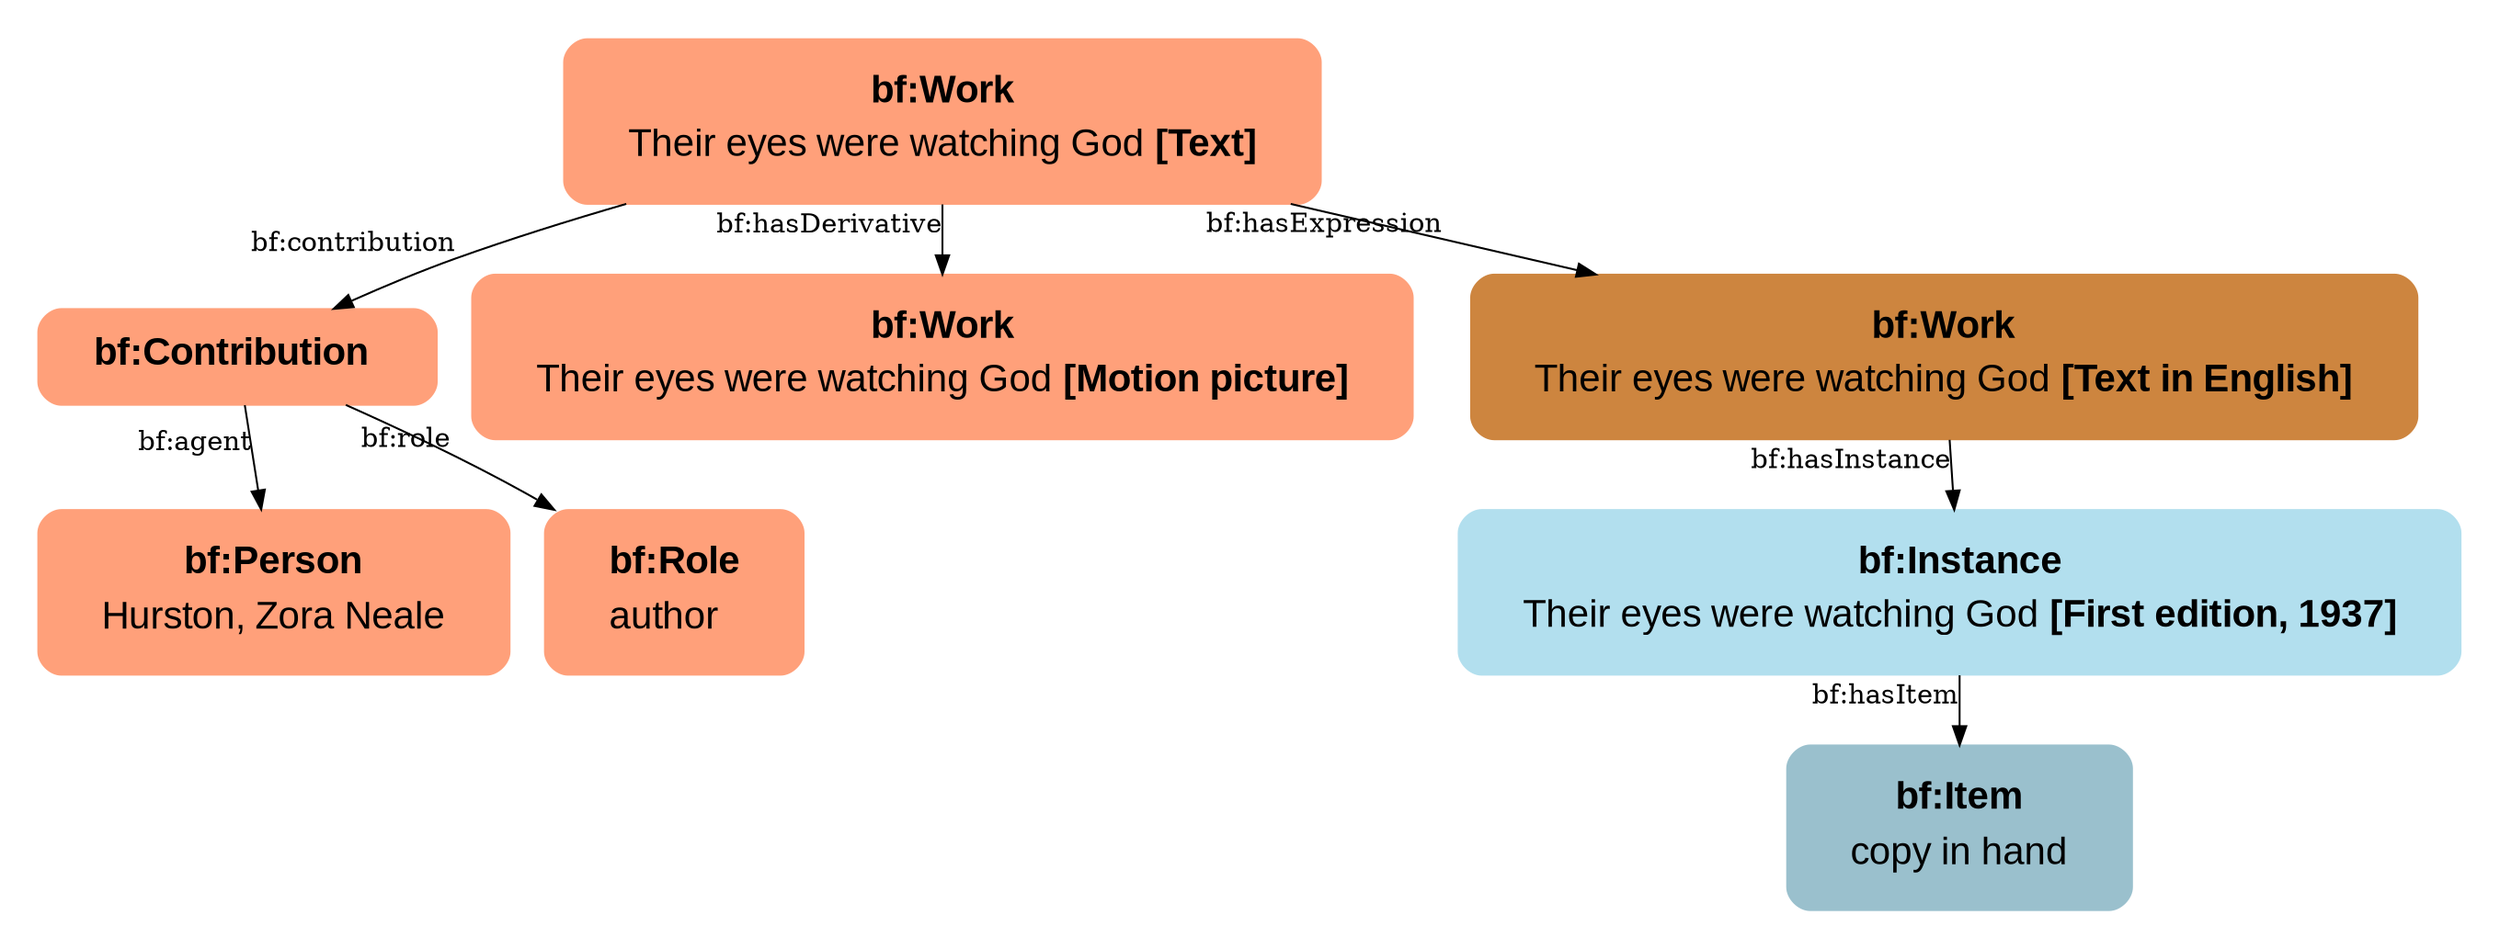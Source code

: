 # http://www.graphviz.org/content/cluster

digraph Grafo {
    #rankdir=LR
    fontname=Arial;
    node [
      fontsize=20
      shape=Mrecord
      fontname=Arial
      margin="0.4,0.2"
    ];

	subgraph cluster_superobra {

		node [style=filled, color="lightsalmon"];
		super -> contrib [xlabel="bf:contribution"]
		contrib -> pers [xlabel="bf:agent"];
		contrib -> rol [xlabel="bf:role"];
		super -> super2 [xlabel="bf:hasDerivative"];
		#super -> super3 [label="derivado"];
		#label = "Superobra";
		color = none;
	}

	subgraph cluster_obra {

		node [style=filled, color="peru"];
		#super -> obra [xlabel="expression"];
		super -> obra2 [xlabel="bf:hasExpression"];
		#super -> obra3 [xlabel="expression"];
		#label = "Work";
		color = none;
	}

	subgraph cluster_manif {
		node [style=filled, color="lightblue2"];
		#obra -> manif [xlabel="manifestation"];
		#obra -> manif2 [xlabel="manifestation"];
		obra2 -> manif3 [xlabel="bf:hasInstance"];
		#label = "Manifestation";
		color = none;
	}

	subgraph cluster_item {
		node [style=filled, color="lightblue3"];
		#manif -> item [xlabel="item"];
		#manif2 -> item2 [xlabel="item"];
		manif3 -> item [xlabel="bf:hasItem"];
		#label = "Item";
		color = none;
	}


	pers [label=<
	  <table border="0">
	    <tr>
	      <td><b>bf:Person</b></td>
	    </tr>
	    <tr>
	      <td align="left">Hurston, Zora Neale</td>
	    </tr>
	  </table>
	  >]
	contrib [label=<
	  <b>bf:Contribution</b>
	  >]
	rol [label=<
	  <table border="0">
	    <tr>
	      <td><b>bf:Role</b></td>
	    </tr>
	    <tr>
	      <td align="left">author</td>
	    </tr>
	  </table>
	>]
	super [label=<
	  <table border="0">
	    <tr>
	      <td><b>bf:Work</b></td>
	    </tr>
	    <tr>
	      <td align="left">Their eyes were watching God <b>[Text]</b></td>
	    </tr>
	  </table>
	  >]
	super2 [label=<
	  <table border="0">
	    <tr>
	      <td><b>bf:Work</b></td>
	    </tr>
	    <tr>
	      <td align="left">Their eyes were watching God <b>[Motion picture]</b></td>
	    </tr>
	  </table>
	  >]
	#super3 [label=<
	#  <table border="0">
	#    <tr>
	#      <td><b>Superwork/Opus</b></td>
	#    </tr>
	#    <tr>
	#      <td align="left">Alive [Soundtrack]</td>
	#    </tr>
	#  </table>
	#  >]

    obra2 [label=<
	  <table border="0">
	    <tr>
	      <td><b>bf:Work</b></td>
	    </tr>
	    <tr>
	      <td align="left">Their eyes were watching God <b>[Text in English]</b></td>
	    </tr>
	  </table>
	  >]


    manif3 [label=<
	  <table border="0">
	    <tr>
	      <td><b>bf:Instance</b></td>
	    </tr>
	    <tr>
	      <td align="left">Their eyes were watching God <b>[First edition, 1937]</b></td>
	    </tr>
	  </table>
	  >]
	item [label=<
	  <table border="0">
	    <tr>
	      <td><b>bf:Item</b></td>
	    </tr>
	    <tr>
	      <td align="left">copy in hand</td>
	    </tr>
	  </table>
	  >]


	//start [shape=Mdiamond];
	//end [shape=Msquare];
}
